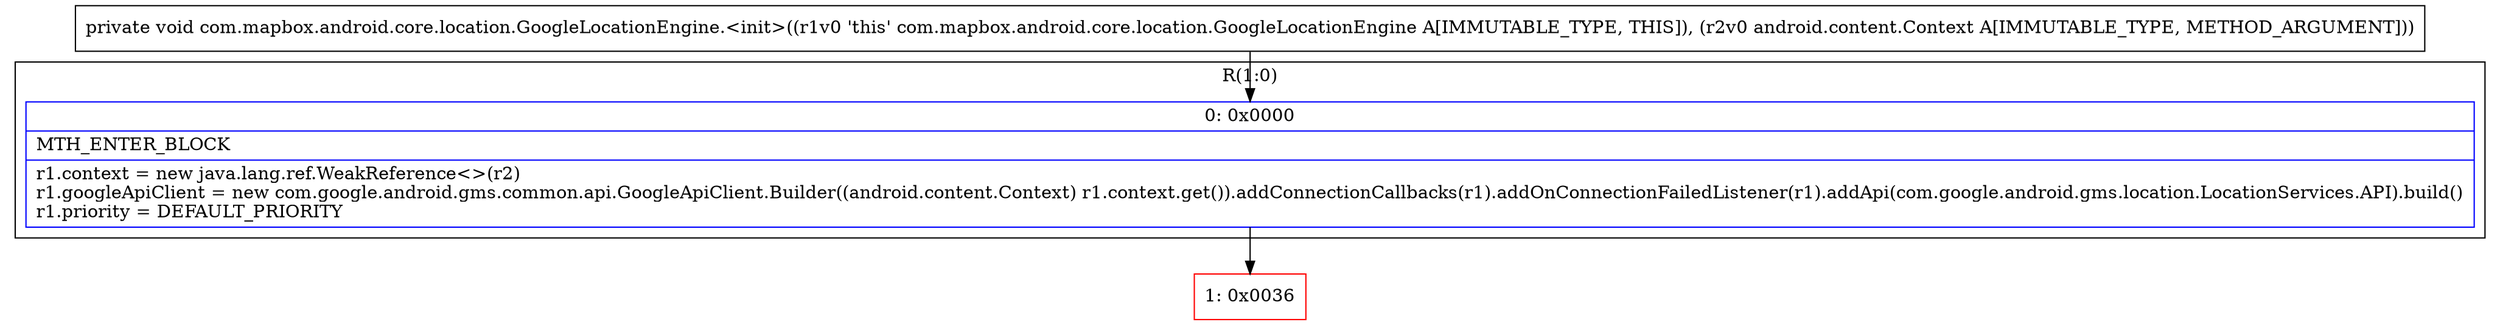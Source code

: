 digraph "CFG forcom.mapbox.android.core.location.GoogleLocationEngine.\<init\>(Landroid\/content\/Context;)V" {
subgraph cluster_Region_1858465117 {
label = "R(1:0)";
node [shape=record,color=blue];
Node_0 [shape=record,label="{0\:\ 0x0000|MTH_ENTER_BLOCK\l|r1.context = new java.lang.ref.WeakReference\<\>(r2)\lr1.googleApiClient = new com.google.android.gms.common.api.GoogleApiClient.Builder((android.content.Context) r1.context.get()).addConnectionCallbacks(r1).addOnConnectionFailedListener(r1).addApi(com.google.android.gms.location.LocationServices.API).build()\lr1.priority = DEFAULT_PRIORITY\l}"];
}
Node_1 [shape=record,color=red,label="{1\:\ 0x0036}"];
MethodNode[shape=record,label="{private void com.mapbox.android.core.location.GoogleLocationEngine.\<init\>((r1v0 'this' com.mapbox.android.core.location.GoogleLocationEngine A[IMMUTABLE_TYPE, THIS]), (r2v0 android.content.Context A[IMMUTABLE_TYPE, METHOD_ARGUMENT])) }"];
MethodNode -> Node_0;
Node_0 -> Node_1;
}

